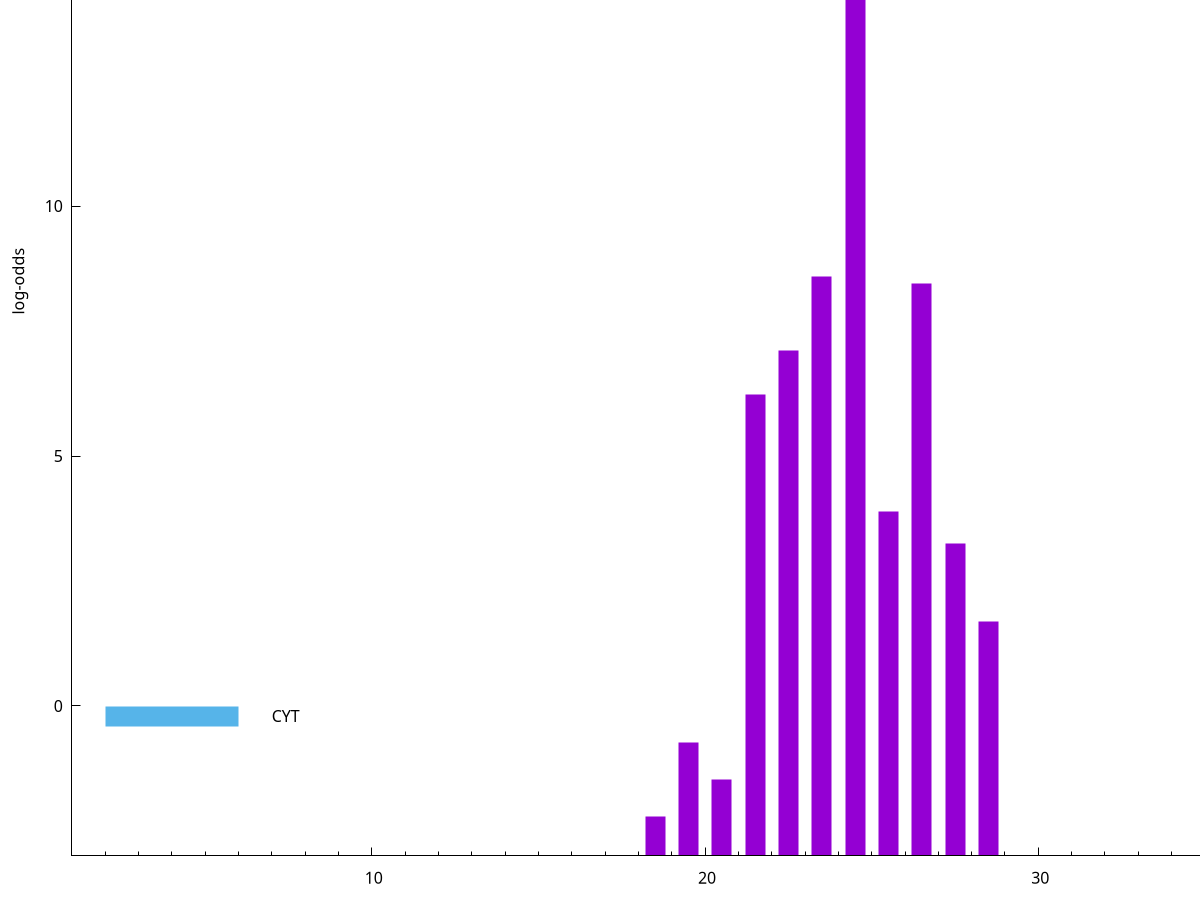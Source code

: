 set title "LipoP predictions for SRR3987126.gff"
set size 2., 1.4
set xrange [1:70] 
set mxtics 10
set yrange [-3:20]
set y2range [0:23]
set ylabel "log-odds"
set term postscript eps color solid "Helvetica" 30
set output "SRR3987126.gff19.eps"
set arrow from 2,18.2744 to 6,18.2744 nohead lt 1 lw 20
set label "SpI" at 7,18.2744
set arrow from 2,-0.200913 to 6,-0.200913 nohead lt 3 lw 20
set label "CYT" at 7,-0.200913
set arrow from 2,18.2744 to 6,18.2744 nohead lt 1 lw 20
set label "SpI" at 7,18.2744
# NOTE: The scores below are the log-odds scores with the threshold
# NOTE: subtracted (a hack to make gnuplot make the histogram all
# NOTE: look nice).
plot "-" axes x1y2 title "" with impulses lt 1 lw 20
24.500000 21.270000
23.500000 11.591100
26.500000 11.448210
22.500000 10.105500
21.500000 9.240390
25.500000 6.900470
27.500000 6.255440
28.500000 4.698620
19.500000 2.270397
20.500000 1.530680
18.500000 0.789230
e
exit
